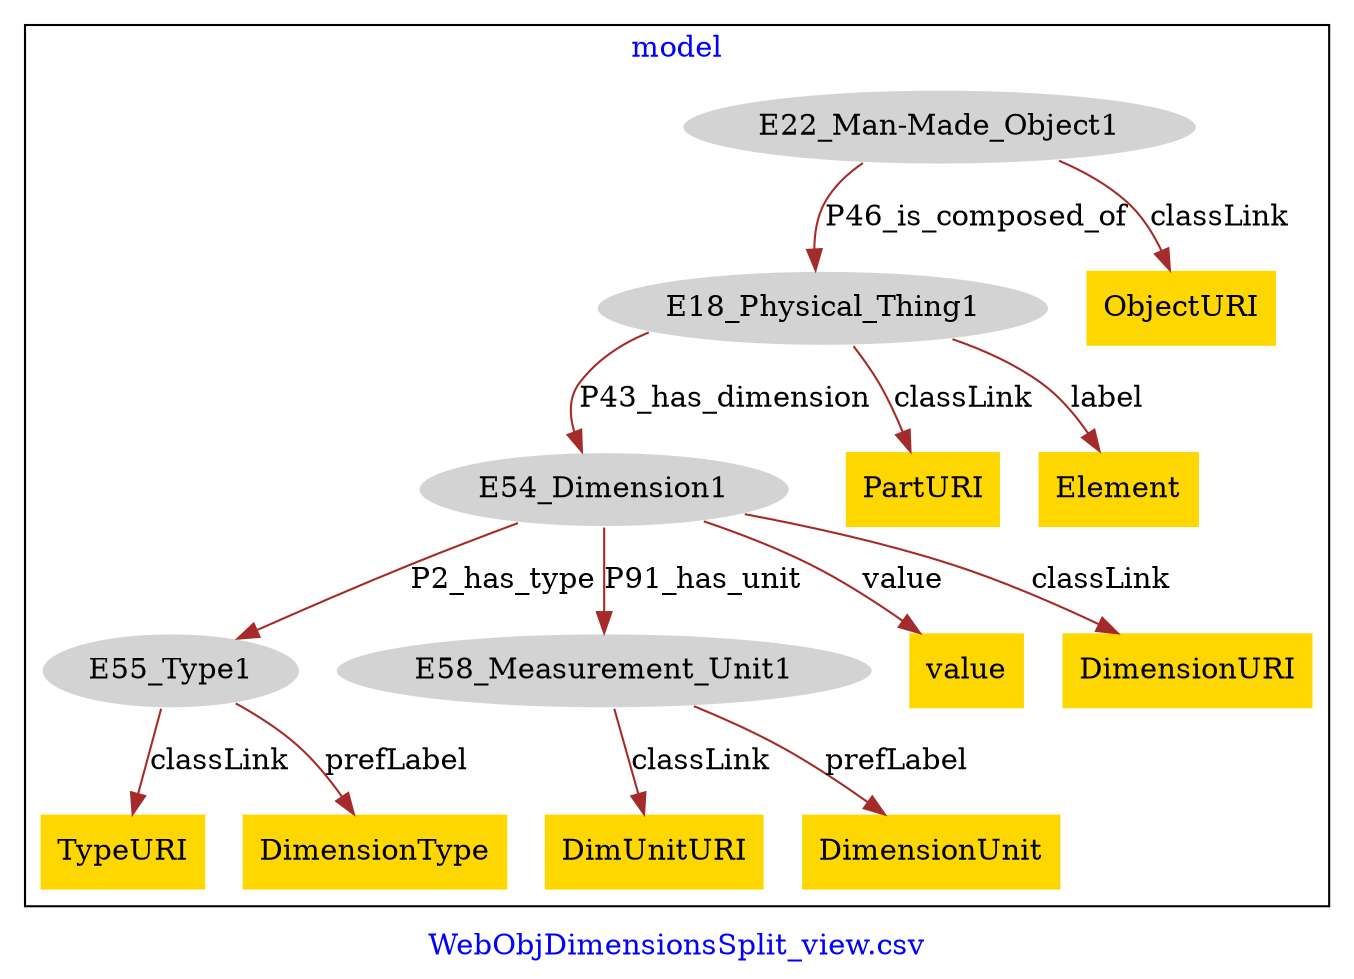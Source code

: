 digraph n0 {
fontcolor="blue"
remincross="true"
label="WebObjDimensionsSplit_view.csv"
subgraph cluster {
label="model"
n2[style="filled",color="white",fillcolor="lightgray",label="E18_Physical_Thing1"];
n3[style="filled",color="white",fillcolor="lightgray",label="E54_Dimension1"];
n4[style="filled",color="white",fillcolor="lightgray",label="E22_Man-Made_Object1"];
n5[style="filled",color="white",fillcolor="lightgray",label="E55_Type1"];
n6[style="filled",color="white",fillcolor="lightgray",label="E58_Measurement_Unit1"];
n7[shape="plaintext",style="filled",fillcolor="gold",label="PartURI"];
n8[shape="plaintext",style="filled",fillcolor="gold",label="DimUnitURI"];
n9[shape="plaintext",style="filled",fillcolor="gold",label="value"];
n10[shape="plaintext",style="filled",fillcolor="gold",label="ObjectURI"];
n11[shape="plaintext",style="filled",fillcolor="gold",label="TypeURI"];
n12[shape="plaintext",style="filled",fillcolor="gold",label="DimensionType"];
n13[shape="plaintext",style="filled",fillcolor="gold",label="Element"];
n14[shape="plaintext",style="filled",fillcolor="gold",label="DimensionURI"];
n15[shape="plaintext",style="filled",fillcolor="gold",label="DimensionUnit"];
}
n2 -> n3[color="brown",fontcolor="black",label="P43_has_dimension"]
n4 -> n2[color="brown",fontcolor="black",label="P46_is_composed_of"]
n3 -> n5[color="brown",fontcolor="black",label="P2_has_type"]
n3 -> n6[color="brown",fontcolor="black",label="P91_has_unit"]
n2 -> n7[color="brown",fontcolor="black",label="classLink"]
n6 -> n8[color="brown",fontcolor="black",label="classLink"]
n3 -> n9[color="brown",fontcolor="black",label="value"]
n4 -> n10[color="brown",fontcolor="black",label="classLink"]
n5 -> n11[color="brown",fontcolor="black",label="classLink"]
n5 -> n12[color="brown",fontcolor="black",label="prefLabel"]
n2 -> n13[color="brown",fontcolor="black",label="label"]
n3 -> n14[color="brown",fontcolor="black",label="classLink"]
n6 -> n15[color="brown",fontcolor="black",label="prefLabel"]
}
